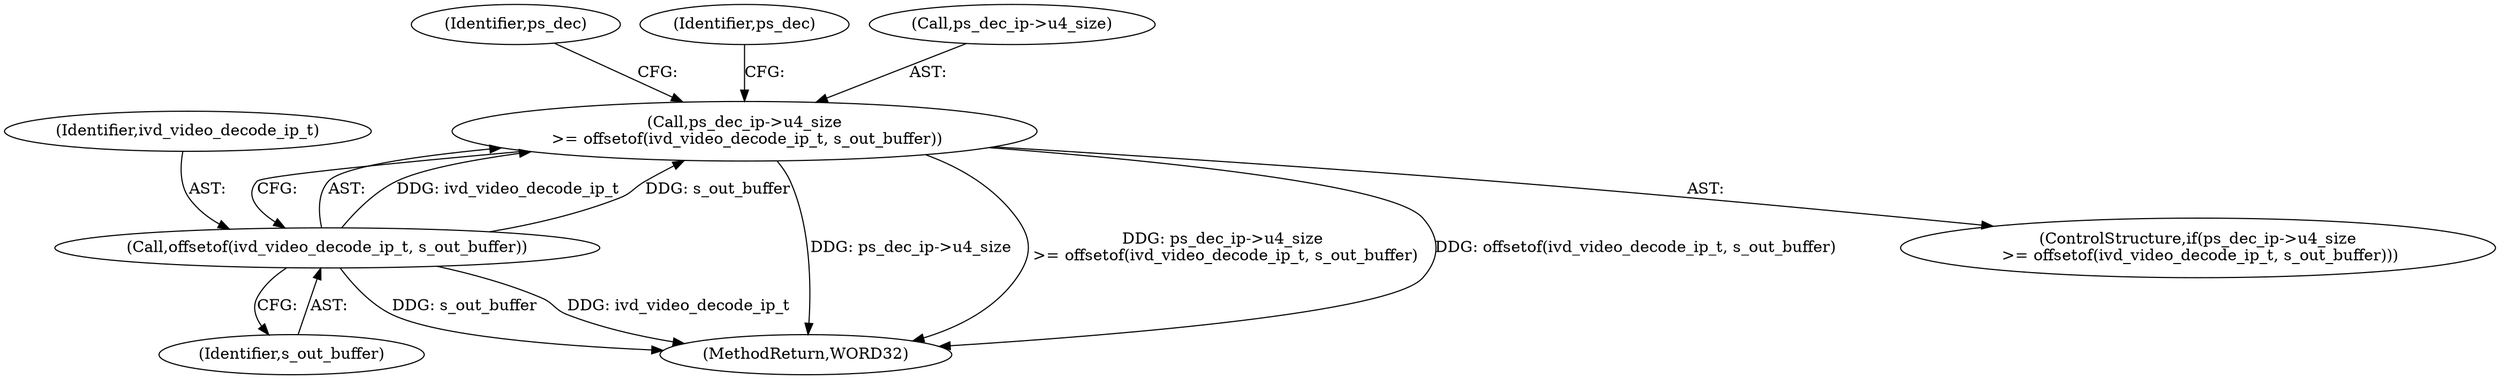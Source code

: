 digraph "0_Android_e86d3cfd2bc28dac421092106751e5638d54a848@pointer" {
"1000323" [label="(Call,ps_dec_ip->u4_size\n >= offsetof(ivd_video_decode_ip_t, s_out_buffer))"];
"1000327" [label="(Call,offsetof(ivd_video_decode_ip_t, s_out_buffer))"];
"1000340" [label="(Identifier,ps_dec)"];
"1000329" [label="(Identifier,s_out_buffer)"];
"1000323" [label="(Call,ps_dec_ip->u4_size\n >= offsetof(ivd_video_decode_ip_t, s_out_buffer))"];
"1000327" [label="(Call,offsetof(ivd_video_decode_ip_t, s_out_buffer))"];
"1000332" [label="(Identifier,ps_dec)"];
"1000322" [label="(ControlStructure,if(ps_dec_ip->u4_size\n >= offsetof(ivd_video_decode_ip_t, s_out_buffer)))"];
"1000324" [label="(Call,ps_dec_ip->u4_size)"];
"1002272" [label="(MethodReturn,WORD32)"];
"1000328" [label="(Identifier,ivd_video_decode_ip_t)"];
"1000323" -> "1000322"  [label="AST: "];
"1000323" -> "1000327"  [label="CFG: "];
"1000324" -> "1000323"  [label="AST: "];
"1000327" -> "1000323"  [label="AST: "];
"1000332" -> "1000323"  [label="CFG: "];
"1000340" -> "1000323"  [label="CFG: "];
"1000323" -> "1002272"  [label="DDG: ps_dec_ip->u4_size"];
"1000323" -> "1002272"  [label="DDG: ps_dec_ip->u4_size\n >= offsetof(ivd_video_decode_ip_t, s_out_buffer)"];
"1000323" -> "1002272"  [label="DDG: offsetof(ivd_video_decode_ip_t, s_out_buffer)"];
"1000327" -> "1000323"  [label="DDG: ivd_video_decode_ip_t"];
"1000327" -> "1000323"  [label="DDG: s_out_buffer"];
"1000327" -> "1000329"  [label="CFG: "];
"1000328" -> "1000327"  [label="AST: "];
"1000329" -> "1000327"  [label="AST: "];
"1000327" -> "1002272"  [label="DDG: ivd_video_decode_ip_t"];
"1000327" -> "1002272"  [label="DDG: s_out_buffer"];
}
